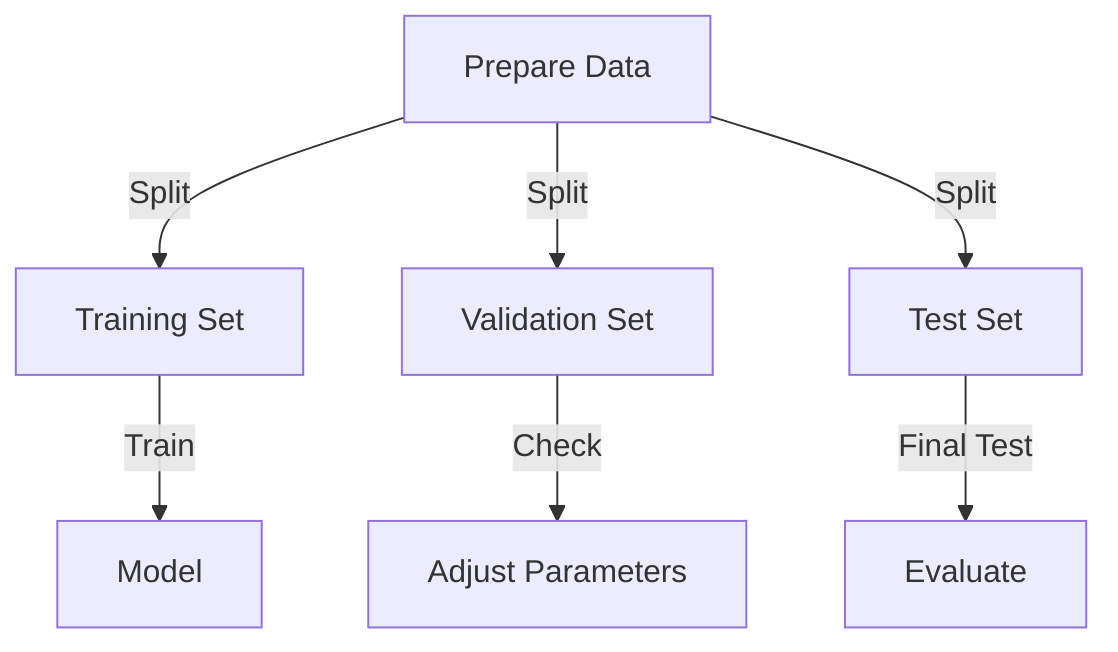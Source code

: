 graph TD
    A[Prepare Data] -->|Split| B[Training Set]
    A -->|Split| C[Validation Set]
    A -->|Split| D[Test Set]
    
    B -->|Train| E[Model]
    C -->|Check| F[Adjust Parameters]
    D -->|Final Test| G[Evaluate]